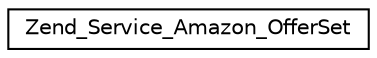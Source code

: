 digraph G
{
  edge [fontname="Helvetica",fontsize="10",labelfontname="Helvetica",labelfontsize="10"];
  node [fontname="Helvetica",fontsize="10",shape=record];
  rankdir="LR";
  Node1 [label="Zend_Service_Amazon_OfferSet",height=0.2,width=0.4,color="black", fillcolor="white", style="filled",URL="$class_zend___service___amazon___offer_set.html"];
}
